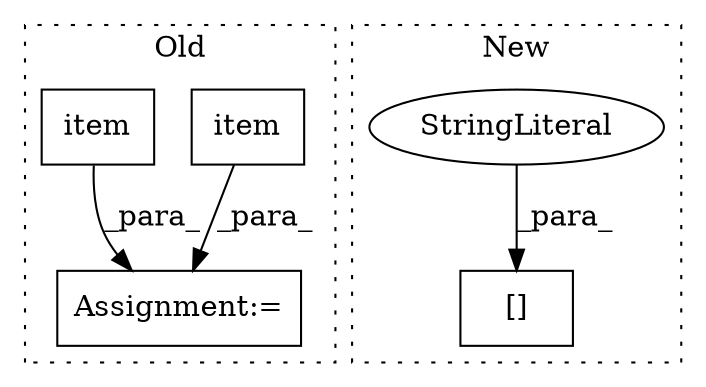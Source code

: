 digraph G {
subgraph cluster0 {
1 [label="item" a="32" s="13163" l="6" shape="box"];
4 [label="Assignment:=" a="7" s="13201" l="2" shape="box"];
5 [label="item" a="32" s="13075" l="6" shape="box"];
label = "Old";
style="dotted";
}
subgraph cluster1 {
2 [label="[]" a="2" s="10279,10310" l="13,1" shape="box"];
3 [label="StringLiteral" a="45" s="10292" l="18" shape="ellipse"];
label = "New";
style="dotted";
}
1 -> 4 [label="_para_"];
3 -> 2 [label="_para_"];
5 -> 4 [label="_para_"];
}